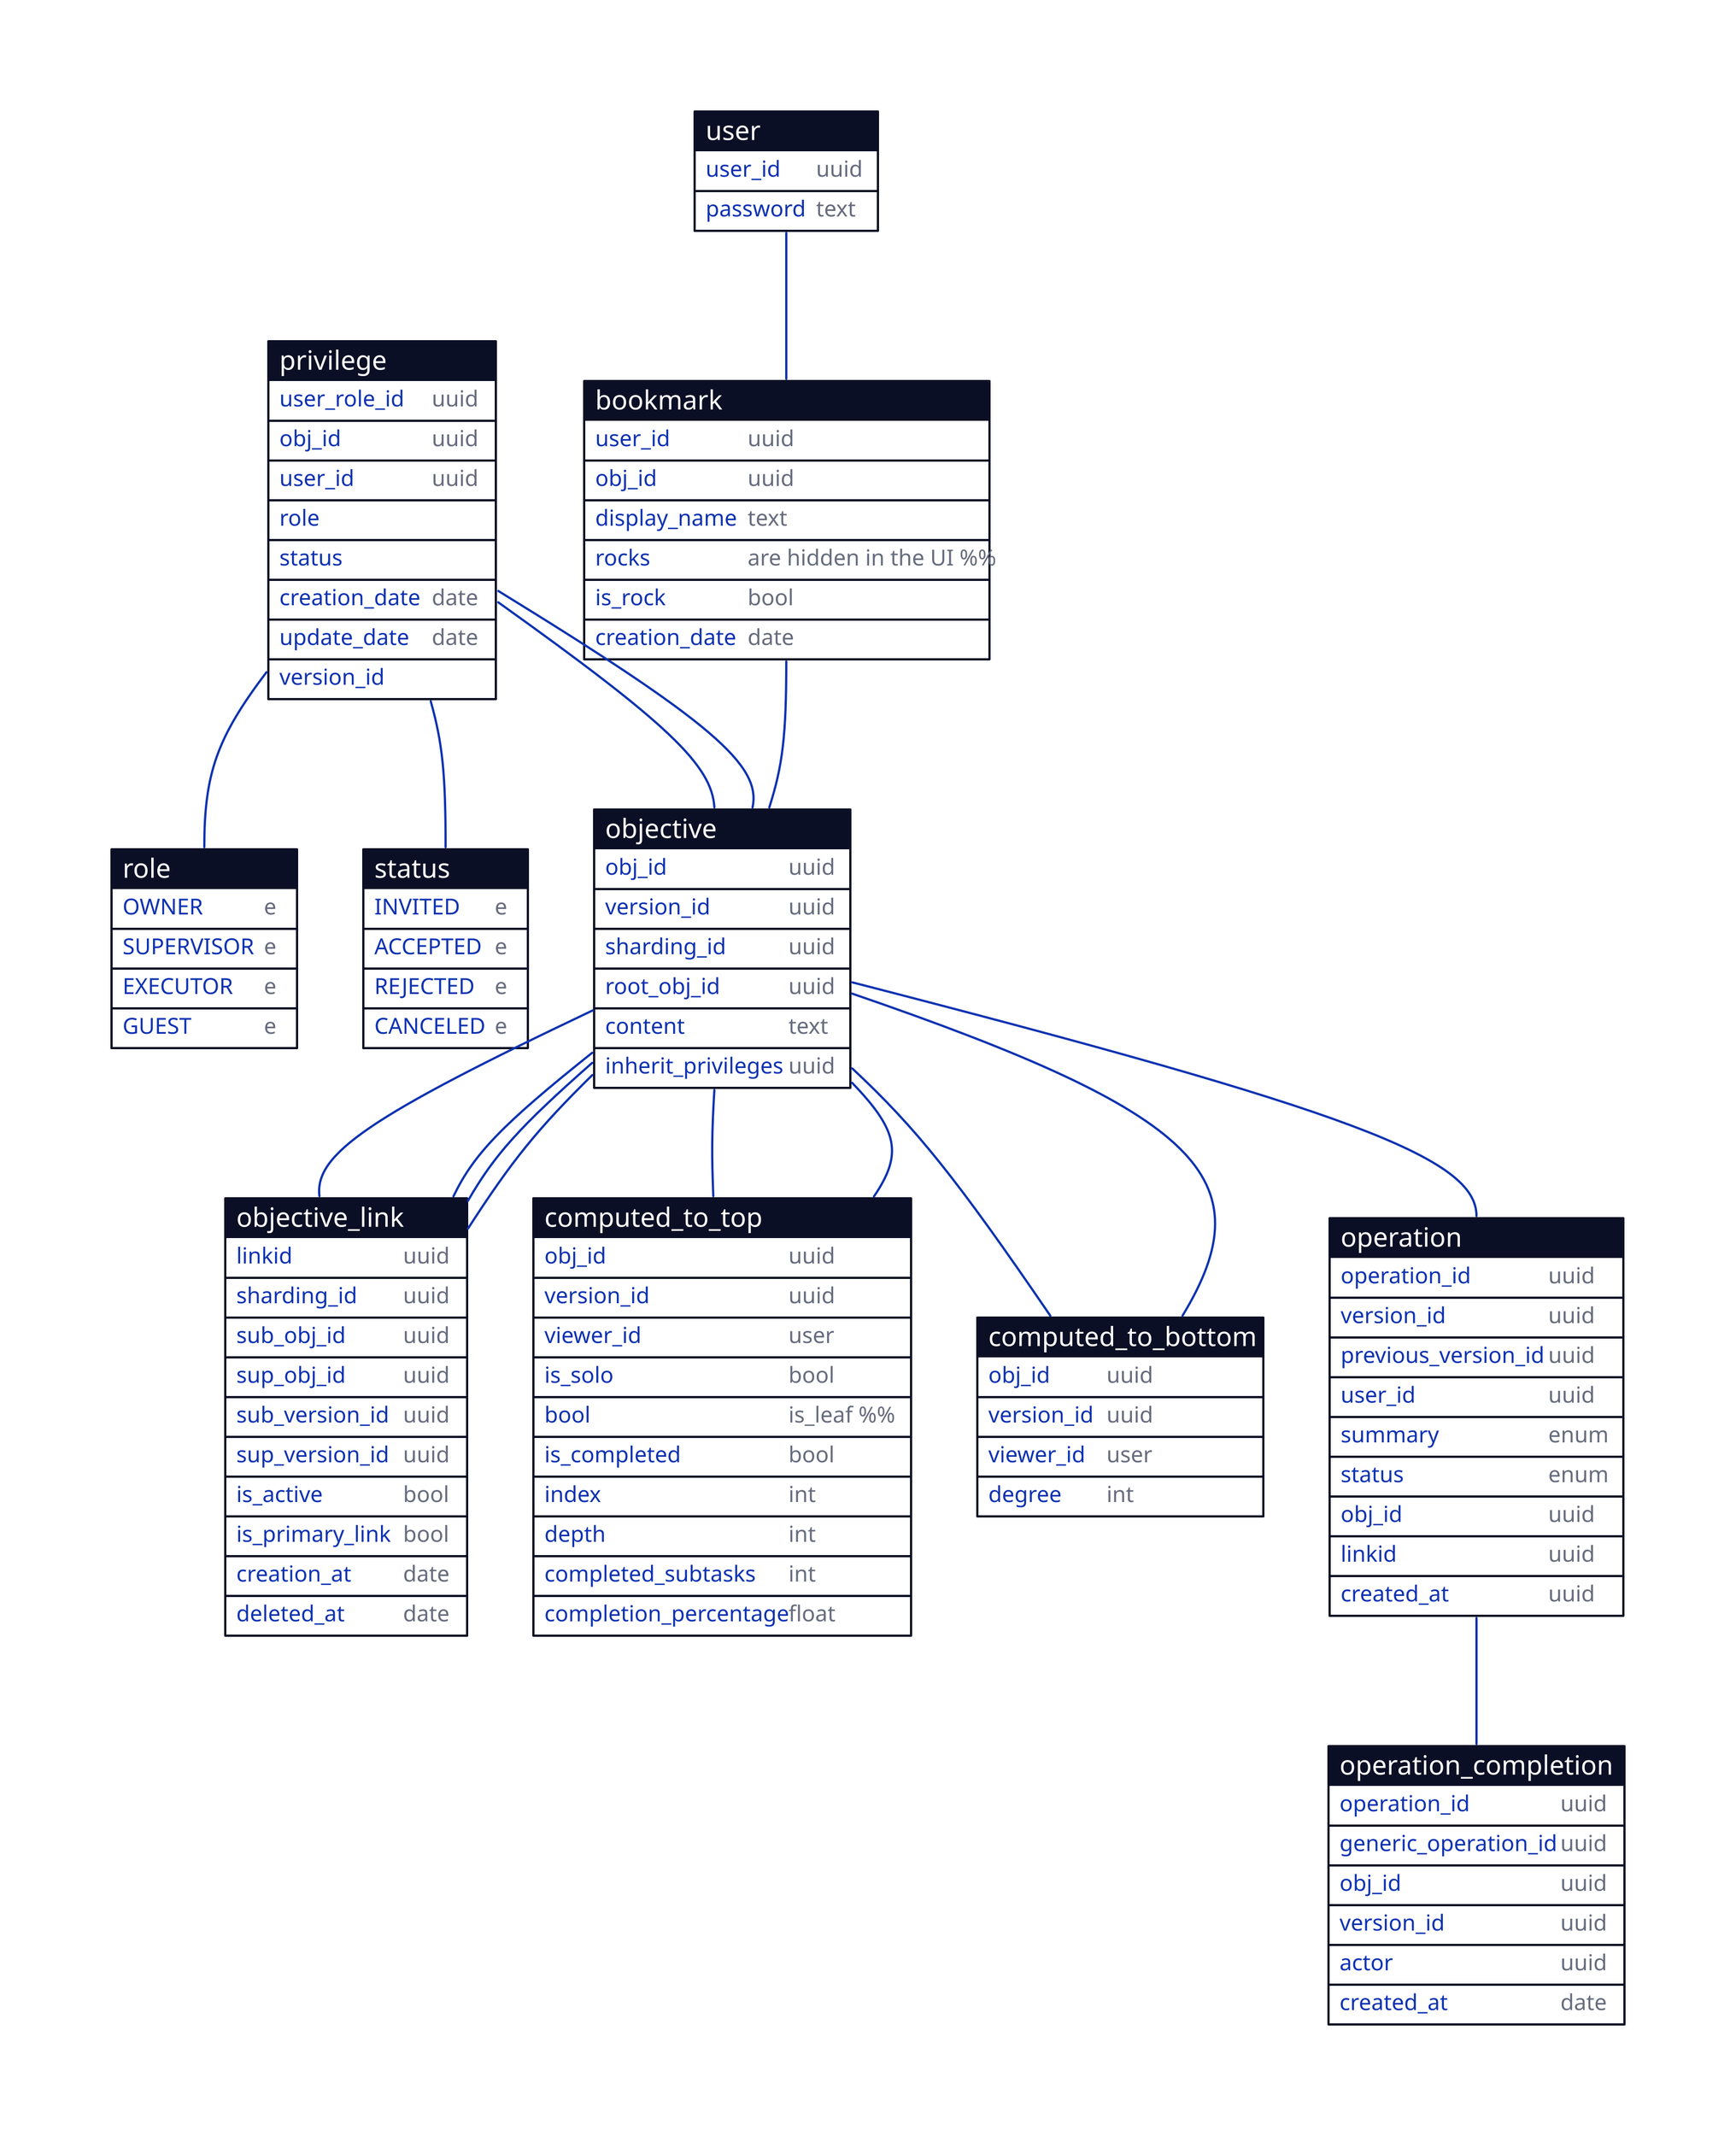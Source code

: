 user: {
  shape: sql_table

  user_id: uuid
  password: text
}

user -- bookmark

bookmark: {
  shape: sql_table

  user_id: uuid
  obj_id: uuid
  display_name: text
  rocks: are hidden in the UI %%
  is_rock: bool
  creation_date: date
}

role: {
  shape: sql_table

  OWNER: e
  SUPERVISOR: e
  EXECUTOR: e
  GUEST: e
}

status: {
  shape: sql_table

  INVITED: e
  ACCEPTED: e
  REJECTED: e
  CANCELED: e
}

privilege: {
  shape: sql_table

  user_role_id: uuid
  obj_id: uuid
  user_id: uuid
  role: role
  status: status
  creation_date: date
  update_date: date
}

privilege -- role
privilege -- status

objective: {
  shape: sql_table

  obj_id: uuid
  version_id: uuid

  # "Inherit: super obj, randomize else" 
  sharding_id: uuid
  # "Needed: for sharding." 
  root_obj_id: uuid

  content: text

  # "id: of inherited task" 
  inherit_privileges: uuid
}

# recalculate every link on a tree when new viewer come" ?
objective_link: {
  shape: sql_table

  linkid: uuid

  # "Inherit: super obj, randomize otherwise" 
  sharding_id: uuid

  sub_obj_id: uuid
  sup_obj_id: uuid
  sub_version_id: uuid
  sup_version_id: uuid

  # "FALSE: if the link is deleted by user" 
  is_active: bool
  # "TRUE: if this is the first link of task with any supertask" 
  is_primary_link: bool

  creation_at: date
  deleted_at: date
}

objective.obj_id -- objective_link.sup_obj_id
objective.obj_id -- objective_link.sub_obj_id
objective.version_id -- objective_link.sup_version_id
objective.version_id -- objective_link.sub_version_id

# a bookmark points to a root node of a work tree
bookmark -- objective

# Any task with custom privilege hand.can have owner/viewers/executors
privilege.obj_id -- objective.obj_id
privilege.version_id -- objective.version_id

computed_to_top: {
  shape: sql_table

  obj_id: uuid
  version_id: uuid
  viewer_id: user

  is_solo: bool
  bool: is_leaf %%
  # "for: leaf" 
  is_completed: bool

  # "inherited: from inviter on task creation." 
  index: int
  depth: int
  # "changes: for each user. divide with degree to find completion_percentage" 
  completed_subtasks: int
  # "changes: for each user. not the same with objective.is_completed" 
  completion_percentage: float
}

computed_to_bottom: {
  shape: sql_table

  obj_id: uuid
  version_id: uuid
  viewer_id: user

  degree: int
}

objective.obj_id -- computed_to_top.obj_id
objective.version_id -- computed_to_top.version_id

objective.obj_id -- computed_to_bottom.obj_id
objective.version_id -- computed_to_bottom.version_id

operation: {
  shape: sql_table

  operation_id: uuid
  version_id: uuid
  previous_version_id: uuid

  user_id: uuid
  summary: enum
  status: enum

  obj_id: uuid
  linkid: uuid

  created_at: uuid
}

operation_completion: {
  shape: sql_table

  operation_id: uuid
  generic_operation_id: uuid
  obj_id: uuid
  version_id: uuid
  actor: uuid
  created_at: date
}

operation -- operation_completion

objective -- operation
